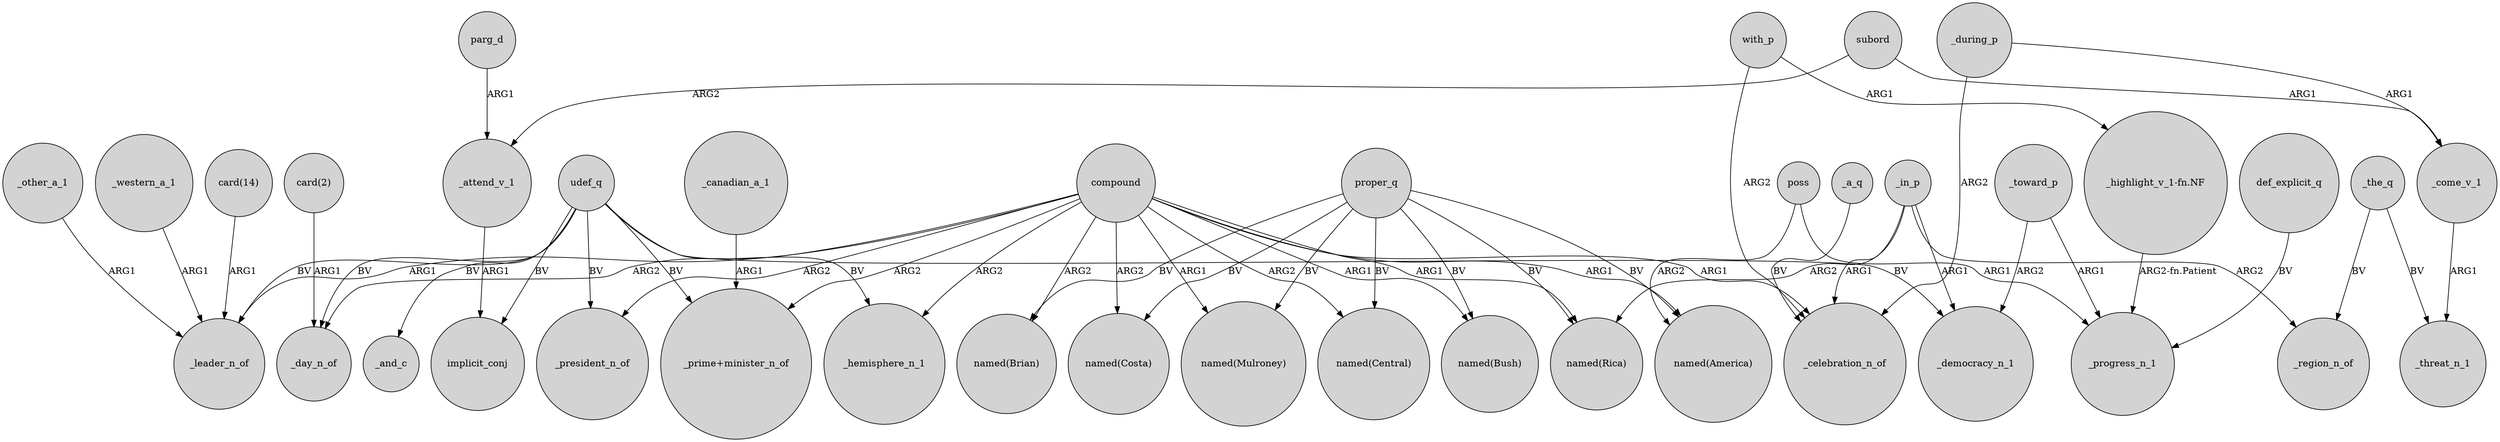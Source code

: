 digraph {
	node [shape=circle style=filled]
	_other_a_1 -> _leader_n_of [label=ARG1]
	"card(2)" -> _day_n_of [label=ARG1]
	parg_d -> _attend_v_1 [label=ARG1]
	compound -> _president_n_of [label=ARG2]
	compound -> "_prime+minister_n_of" [label=ARG2]
	compound -> "named(Central)" [label=ARG2]
	_canadian_a_1 -> "_prime+minister_n_of" [label=ARG1]
	proper_q -> "named(Costa)" [label=BV]
	_a_q -> _celebration_n_of [label=BV]
	compound -> "named(America)" [label=ARG1]
	compound -> _day_n_of [label=ARG2]
	subord -> _come_v_1 [label=ARG1]
	_western_a_1 -> _leader_n_of [label=ARG1]
	_the_q -> _threat_n_1 [label=BV]
	compound -> _leader_n_of [label=ARG1]
	udef_q -> _day_n_of [label=BV]
	_in_p -> _democracy_n_1 [label=ARG1]
	compound -> _hemisphere_n_1 [label=ARG2]
	subord -> _attend_v_1 [label=ARG2]
	udef_q -> implicit_conj [label=BV]
	_in_p -> "named(Rica)" [label=ARG2]
	_attend_v_1 -> implicit_conj [label=ARG1]
	proper_q -> "named(Mulroney)" [label=BV]
	compound -> "named(Mulroney)" [label=ARG1]
	poss -> "named(America)" [label=ARG2]
	udef_q -> _democracy_n_1 [label=BV]
	udef_q -> "_prime+minister_n_of" [label=BV]
	with_p -> _celebration_n_of [label=ARG2]
	compound -> "named(Rica)" [label=ARG1]
	compound -> "named(Costa)" [label=ARG2]
	udef_q -> _president_n_of [label=BV]
	_come_v_1 -> _threat_n_1 [label=ARG1]
	proper_q -> "named(Central)" [label=BV]
	"_highlight_v_1-fn.NF" -> _progress_n_1 [label="ARG2-fn.Patient"]
	_during_p -> _come_v_1 [label=ARG1]
	proper_q -> "named(Bush)" [label=BV]
	with_p -> "_highlight_v_1-fn.NF" [label=ARG1]
	_toward_p -> _progress_n_1 [label=ARG1]
	proper_q -> "named(Rica)" [label=BV]
	_during_p -> _celebration_n_of [label=ARG2]
	"card(14)" -> _leader_n_of [label=ARG1]
	compound -> _celebration_n_of [label=ARG1]
	_in_p -> _celebration_n_of [label=ARG1]
	poss -> _progress_n_1 [label=ARG1]
	_toward_p -> _democracy_n_1 [label=ARG2]
	compound -> "named(Brian)" [label=ARG2]
	_in_p -> _region_n_of [label=ARG2]
	proper_q -> "named(Brian)" [label=BV]
	udef_q -> _hemisphere_n_1 [label=BV]
	def_explicit_q -> _progress_n_1 [label=BV]
	udef_q -> _and_c [label=BV]
	proper_q -> "named(America)" [label=BV]
	udef_q -> _leader_n_of [label=BV]
	_the_q -> _region_n_of [label=BV]
	compound -> "named(Bush)" [label=ARG1]
}
